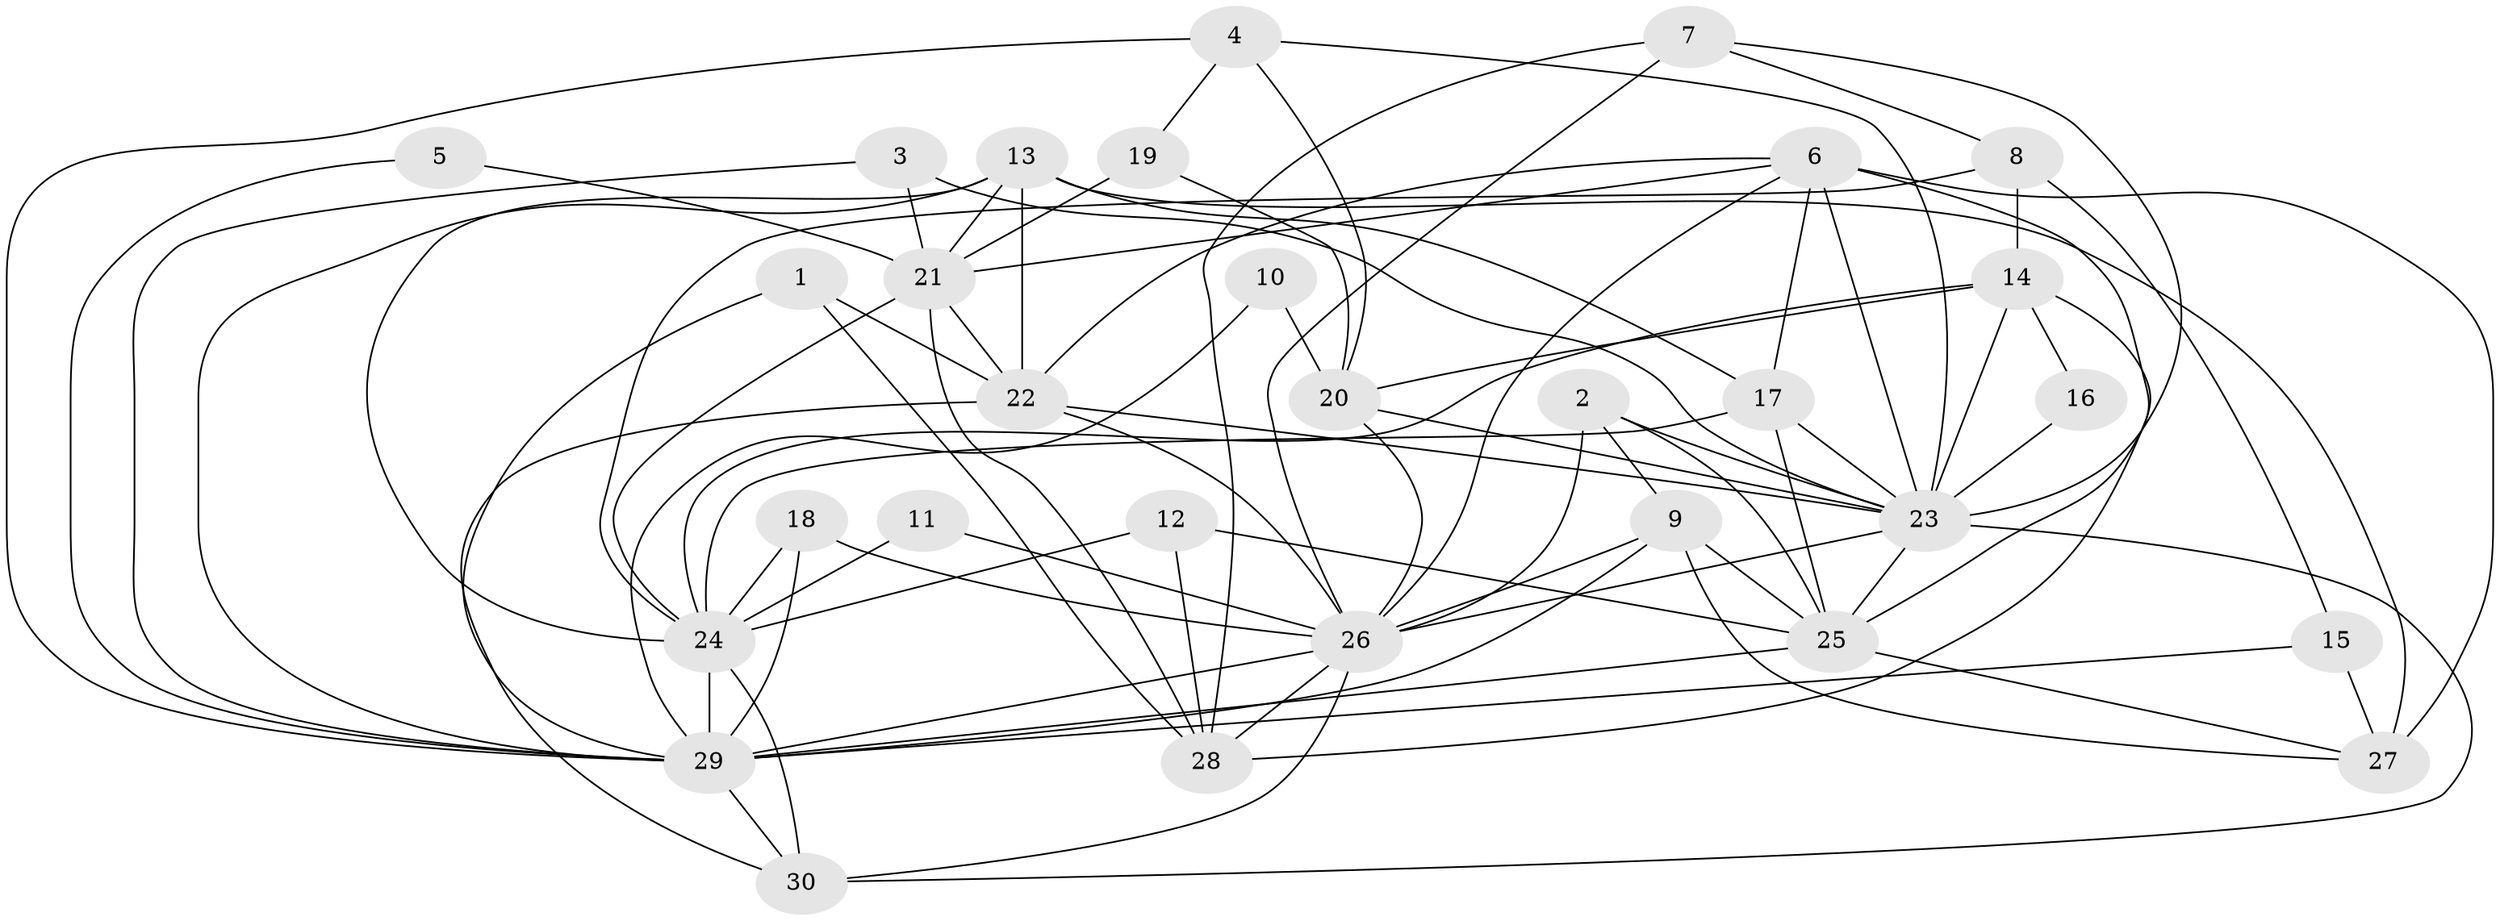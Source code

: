// original degree distribution, {3: 0.2833333333333333, 4: 0.36666666666666664, 5: 0.13333333333333333, 2: 0.08333333333333333, 6: 0.1, 7: 0.016666666666666666, 8: 0.016666666666666666}
// Generated by graph-tools (version 1.1) at 2025/26/03/09/25 03:26:17]
// undirected, 30 vertices, 82 edges
graph export_dot {
graph [start="1"]
  node [color=gray90,style=filled];
  1;
  2;
  3;
  4;
  5;
  6;
  7;
  8;
  9;
  10;
  11;
  12;
  13;
  14;
  15;
  16;
  17;
  18;
  19;
  20;
  21;
  22;
  23;
  24;
  25;
  26;
  27;
  28;
  29;
  30;
  1 -- 22 [weight=1.0];
  1 -- 28 [weight=1.0];
  1 -- 29 [weight=1.0];
  2 -- 9 [weight=1.0];
  2 -- 23 [weight=1.0];
  2 -- 25 [weight=1.0];
  2 -- 26 [weight=1.0];
  3 -- 21 [weight=1.0];
  3 -- 23 [weight=1.0];
  3 -- 29 [weight=1.0];
  4 -- 19 [weight=1.0];
  4 -- 20 [weight=1.0];
  4 -- 23 [weight=2.0];
  4 -- 29 [weight=1.0];
  5 -- 21 [weight=1.0];
  5 -- 29 [weight=1.0];
  6 -- 17 [weight=1.0];
  6 -- 21 [weight=1.0];
  6 -- 22 [weight=1.0];
  6 -- 23 [weight=1.0];
  6 -- 25 [weight=2.0];
  6 -- 26 [weight=1.0];
  6 -- 27 [weight=1.0];
  7 -- 8 [weight=1.0];
  7 -- 23 [weight=1.0];
  7 -- 26 [weight=1.0];
  7 -- 28 [weight=1.0];
  8 -- 14 [weight=1.0];
  8 -- 15 [weight=1.0];
  8 -- 24 [weight=1.0];
  9 -- 25 [weight=1.0];
  9 -- 26 [weight=1.0];
  9 -- 27 [weight=1.0];
  9 -- 29 [weight=2.0];
  10 -- 20 [weight=1.0];
  10 -- 29 [weight=1.0];
  11 -- 24 [weight=1.0];
  11 -- 26 [weight=1.0];
  12 -- 24 [weight=1.0];
  12 -- 25 [weight=1.0];
  12 -- 28 [weight=1.0];
  13 -- 17 [weight=1.0];
  13 -- 21 [weight=1.0];
  13 -- 22 [weight=1.0];
  13 -- 24 [weight=1.0];
  13 -- 27 [weight=2.0];
  13 -- 29 [weight=1.0];
  14 -- 16 [weight=2.0];
  14 -- 20 [weight=1.0];
  14 -- 23 [weight=1.0];
  14 -- 24 [weight=1.0];
  14 -- 28 [weight=1.0];
  15 -- 27 [weight=1.0];
  15 -- 29 [weight=1.0];
  16 -- 23 [weight=1.0];
  17 -- 23 [weight=1.0];
  17 -- 24 [weight=1.0];
  17 -- 25 [weight=1.0];
  18 -- 24 [weight=1.0];
  18 -- 26 [weight=1.0];
  18 -- 29 [weight=1.0];
  19 -- 20 [weight=1.0];
  19 -- 21 [weight=1.0];
  20 -- 23 [weight=2.0];
  20 -- 26 [weight=1.0];
  21 -- 22 [weight=1.0];
  21 -- 24 [weight=1.0];
  21 -- 28 [weight=1.0];
  22 -- 23 [weight=1.0];
  22 -- 26 [weight=1.0];
  22 -- 30 [weight=1.0];
  23 -- 25 [weight=1.0];
  23 -- 26 [weight=1.0];
  23 -- 30 [weight=1.0];
  24 -- 29 [weight=1.0];
  24 -- 30 [weight=1.0];
  25 -- 27 [weight=1.0];
  25 -- 29 [weight=1.0];
  26 -- 28 [weight=1.0];
  26 -- 29 [weight=1.0];
  26 -- 30 [weight=1.0];
  29 -- 30 [weight=1.0];
}
